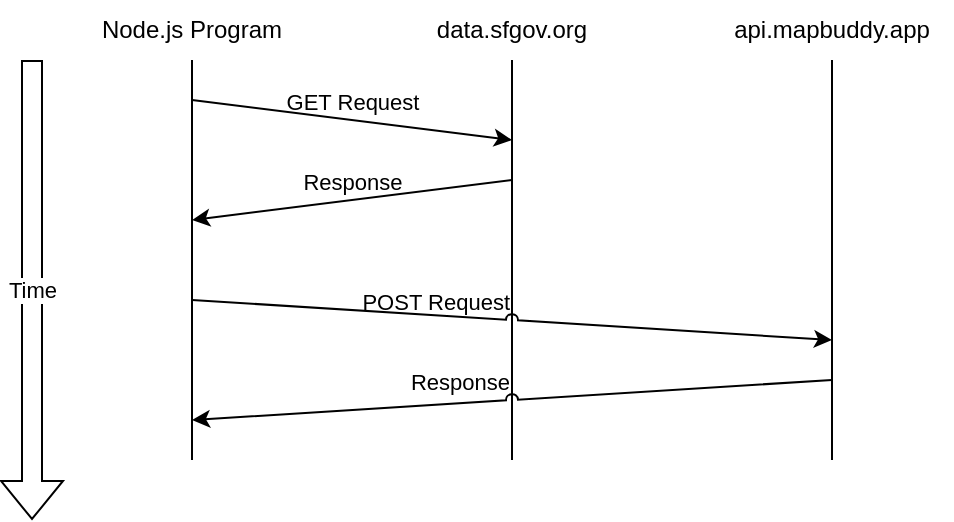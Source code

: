 <mxfile version="15.7.3" type="device"><diagram id="3PnXyGLb1g1rdF5kBOmd" name="Page-1"><mxGraphModel dx="1102" dy="1025" grid="1" gridSize="10" guides="1" tooltips="1" connect="1" arrows="1" fold="1" page="1" pageScale="1" pageWidth="850" pageHeight="1100" math="0" shadow="0"><root><mxCell id="0"/><mxCell id="1" parent="0"/><mxCell id="om8Drc9v6hJHDol4AUxw-1" value="" style="endArrow=none;html=1;rounded=0;" edge="1" parent="1"><mxGeometry width="50" height="50" relative="1" as="geometry"><mxPoint x="240" y="440" as="sourcePoint"/><mxPoint x="240" y="240" as="targetPoint"/></mxGeometry></mxCell><mxCell id="om8Drc9v6hJHDol4AUxw-2" value="Node.js Program" style="text;html=1;strokeColor=none;fillColor=none;align=center;verticalAlign=middle;whiteSpace=wrap;rounded=0;" vertex="1" parent="1"><mxGeometry x="180" y="210" width="120" height="30" as="geometry"/></mxCell><mxCell id="om8Drc9v6hJHDol4AUxw-3" value="" style="endArrow=none;html=1;rounded=0;" edge="1" parent="1"><mxGeometry width="50" height="50" relative="1" as="geometry"><mxPoint x="400" y="440" as="sourcePoint"/><mxPoint x="400" y="240" as="targetPoint"/></mxGeometry></mxCell><mxCell id="om8Drc9v6hJHDol4AUxw-4" value="data.sfgov.org" style="text;html=1;strokeColor=none;fillColor=none;align=center;verticalAlign=middle;whiteSpace=wrap;rounded=0;" vertex="1" parent="1"><mxGeometry x="340" y="210" width="120" height="30" as="geometry"/></mxCell><mxCell id="om8Drc9v6hJHDol4AUxw-5" value="" style="endArrow=none;html=1;rounded=0;" edge="1" parent="1"><mxGeometry width="50" height="50" relative="1" as="geometry"><mxPoint x="560" y="440" as="sourcePoint"/><mxPoint x="560" y="240" as="targetPoint"/></mxGeometry></mxCell><mxCell id="om8Drc9v6hJHDol4AUxw-6" value="api.mapbuddy.app" style="text;html=1;strokeColor=none;fillColor=none;align=center;verticalAlign=middle;whiteSpace=wrap;rounded=0;" vertex="1" parent="1"><mxGeometry x="500" y="210" width="120" height="30" as="geometry"/></mxCell><mxCell id="om8Drc9v6hJHDol4AUxw-7" value="GET Request" style="endArrow=classic;html=1;rounded=0;labelPosition=center;verticalLabelPosition=top;align=center;verticalAlign=bottom;labelBackgroundColor=none;" edge="1" parent="1"><mxGeometry width="50" height="50" relative="1" as="geometry"><mxPoint x="240" y="260" as="sourcePoint"/><mxPoint x="400" y="280" as="targetPoint"/></mxGeometry></mxCell><mxCell id="om8Drc9v6hJHDol4AUxw-8" value="Response" style="endArrow=classic;html=1;rounded=0;labelPosition=center;verticalLabelPosition=top;align=center;verticalAlign=bottom;labelBackgroundColor=none;" edge="1" parent="1"><mxGeometry width="50" height="50" relative="1" as="geometry"><mxPoint x="400" y="300" as="sourcePoint"/><mxPoint x="240" y="320" as="targetPoint"/></mxGeometry></mxCell><mxCell id="om8Drc9v6hJHDol4AUxw-9" value="POST Request" style="endArrow=classic;html=1;rounded=0;jumpStyle=arc;align=right;labelPosition=left;verticalLabelPosition=top;verticalAlign=bottom;labelBackgroundColor=none;" edge="1" parent="1"><mxGeometry width="50" height="50" relative="1" as="geometry"><mxPoint x="240" y="360" as="sourcePoint"/><mxPoint x="560" y="380" as="targetPoint"/></mxGeometry></mxCell><mxCell id="om8Drc9v6hJHDol4AUxw-10" value="Response" style="endArrow=classic;html=1;rounded=0;jumpStyle=arc;labelPosition=left;verticalLabelPosition=top;align=right;verticalAlign=bottom;labelBackgroundColor=none;" edge="1" parent="1"><mxGeometry width="50" height="50" relative="1" as="geometry"><mxPoint x="560" y="400" as="sourcePoint"/><mxPoint x="240" y="420" as="targetPoint"/></mxGeometry></mxCell><mxCell id="om8Drc9v6hJHDol4AUxw-11" value="Time" style="shape=flexArrow;endArrow=classic;html=1;rounded=0;jumpStyle=arc;" edge="1" parent="1"><mxGeometry width="50" height="50" relative="1" as="geometry"><mxPoint x="160" y="240" as="sourcePoint"/><mxPoint x="160" y="470" as="targetPoint"/></mxGeometry></mxCell></root></mxGraphModel></diagram></mxfile>